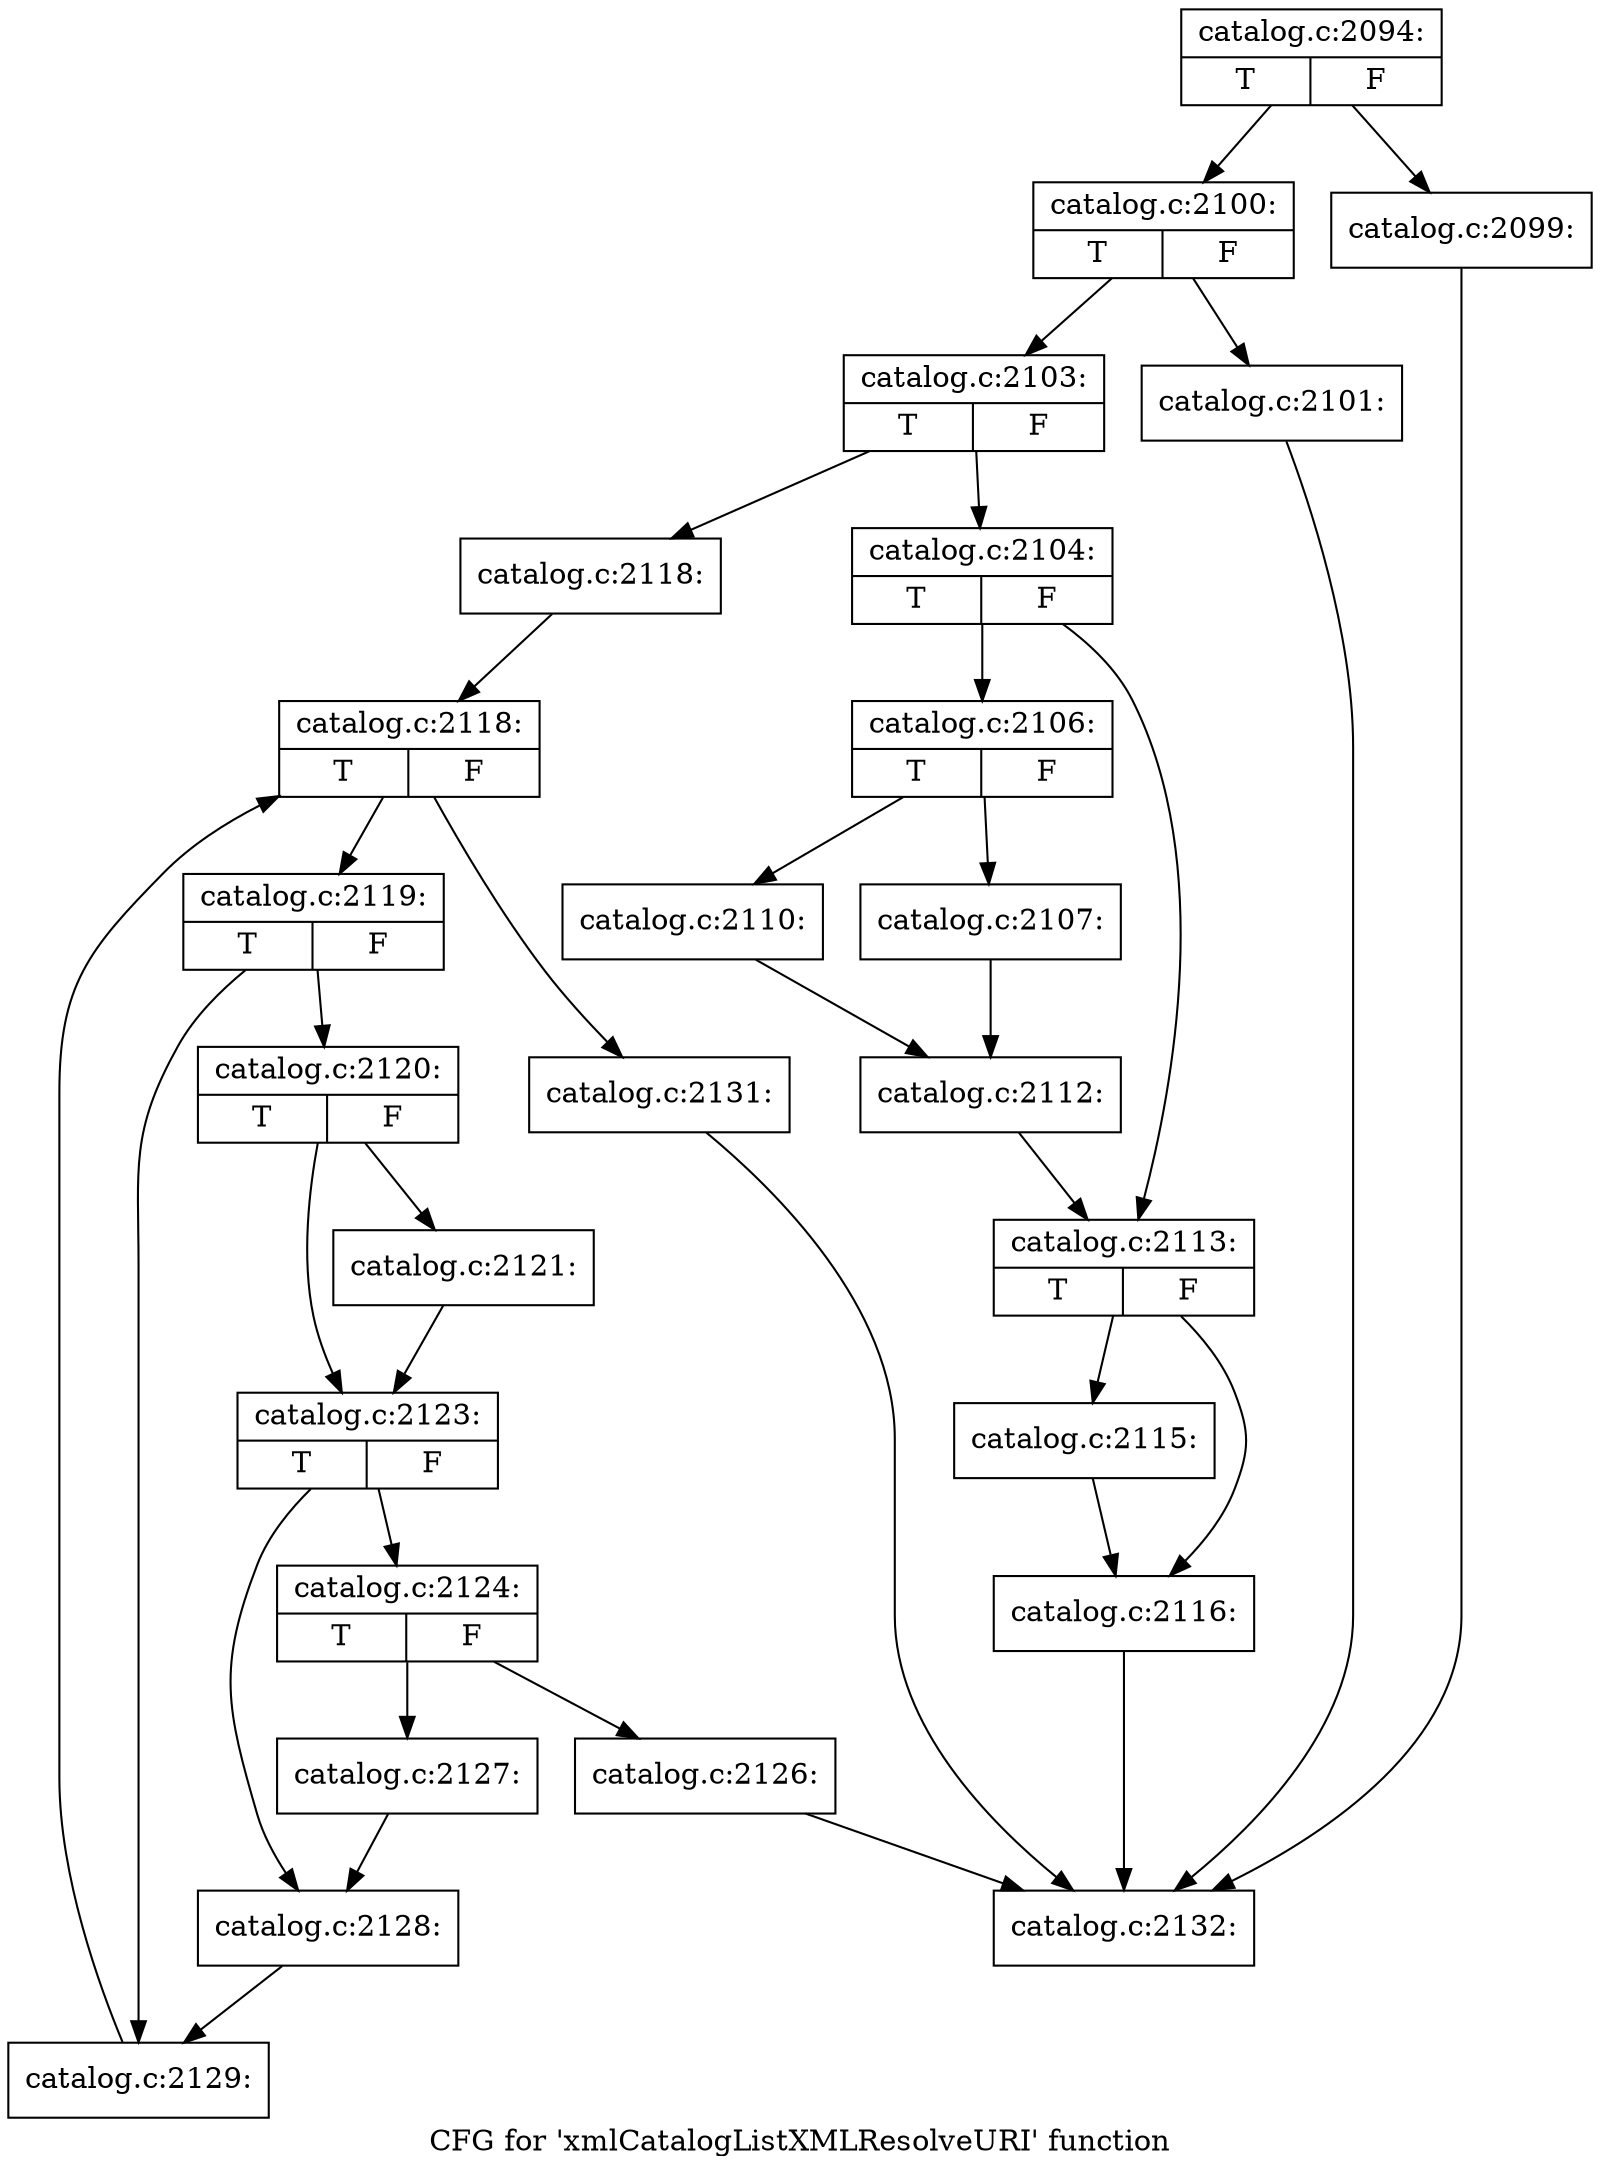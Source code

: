 digraph "CFG for 'xmlCatalogListXMLResolveURI' function" {
	label="CFG for 'xmlCatalogListXMLResolveURI' function";

	Node0x3a80ba0 [shape=record,label="{catalog.c:2094:|{<s0>T|<s1>F}}"];
	Node0x3a80ba0 -> Node0x3a81cf0;
	Node0x3a80ba0 -> Node0x3a81d40;
	Node0x3a81cf0 [shape=record,label="{catalog.c:2099:}"];
	Node0x3a81cf0 -> Node0x3a7e030;
	Node0x3a81d40 [shape=record,label="{catalog.c:2100:|{<s0>T|<s1>F}}"];
	Node0x3a81d40 -> Node0x3a821a0;
	Node0x3a81d40 -> Node0x3a821f0;
	Node0x3a821a0 [shape=record,label="{catalog.c:2101:}"];
	Node0x3a821a0 -> Node0x3a7e030;
	Node0x3a821f0 [shape=record,label="{catalog.c:2103:|{<s0>T|<s1>F}}"];
	Node0x3a821f0 -> Node0x3a826a0;
	Node0x3a821f0 -> Node0x3a82650;
	Node0x3a82650 [shape=record,label="{catalog.c:2104:|{<s0>T|<s1>F}}"];
	Node0x3a82650 -> Node0x3a82dd0;
	Node0x3a82650 -> Node0x3a82e20;
	Node0x3a82dd0 [shape=record,label="{catalog.c:2106:|{<s0>T|<s1>F}}"];
	Node0x3a82dd0 -> Node0x3a83120;
	Node0x3a82dd0 -> Node0x3a831c0;
	Node0x3a83120 [shape=record,label="{catalog.c:2107:}"];
	Node0x3a83120 -> Node0x3a83170;
	Node0x3a831c0 [shape=record,label="{catalog.c:2110:}"];
	Node0x3a831c0 -> Node0x3a83170;
	Node0x3a83170 [shape=record,label="{catalog.c:2112:}"];
	Node0x3a83170 -> Node0x3a82e20;
	Node0x3a82e20 [shape=record,label="{catalog.c:2113:|{<s0>T|<s1>F}}"];
	Node0x3a82e20 -> Node0x3a843b0;
	Node0x3a82e20 -> Node0x3a84400;
	Node0x3a843b0 [shape=record,label="{catalog.c:2115:}"];
	Node0x3a843b0 -> Node0x3a84400;
	Node0x3a84400 [shape=record,label="{catalog.c:2116:}"];
	Node0x3a84400 -> Node0x3a7e030;
	Node0x3a826a0 [shape=record,label="{catalog.c:2118:}"];
	Node0x3a826a0 -> Node0x3a84b50;
	Node0x3a84b50 [shape=record,label="{catalog.c:2118:|{<s0>T|<s1>F}}"];
	Node0x3a84b50 -> Node0x3a84f40;
	Node0x3a84b50 -> Node0x3a84d70;
	Node0x3a84f40 [shape=record,label="{catalog.c:2119:|{<s0>T|<s1>F}}"];
	Node0x3a84f40 -> Node0x3a85100;
	Node0x3a84f40 -> Node0x3a85150;
	Node0x3a85100 [shape=record,label="{catalog.c:2120:|{<s0>T|<s1>F}}"];
	Node0x3a85100 -> Node0x3a85560;
	Node0x3a85100 -> Node0x3a855b0;
	Node0x3a85560 [shape=record,label="{catalog.c:2121:}"];
	Node0x3a85560 -> Node0x3a855b0;
	Node0x3a855b0 [shape=record,label="{catalog.c:2123:|{<s0>T|<s1>F}}"];
	Node0x3a855b0 -> Node0x3a85c20;
	Node0x3a855b0 -> Node0x3a85c70;
	Node0x3a85c20 [shape=record,label="{catalog.c:2124:|{<s0>T|<s1>F}}"];
	Node0x3a85c20 -> Node0x3a86960;
	Node0x3a85c20 -> Node0x3a86e00;
	Node0x3a86960 [shape=record,label="{catalog.c:2126:}"];
	Node0x3a86960 -> Node0x3a7e030;
	Node0x3a86e00 [shape=record,label="{catalog.c:2127:}"];
	Node0x3a86e00 -> Node0x3a85c70;
	Node0x3a85c70 [shape=record,label="{catalog.c:2128:}"];
	Node0x3a85c70 -> Node0x3a85150;
	Node0x3a85150 [shape=record,label="{catalog.c:2129:}"];
	Node0x3a85150 -> Node0x3a84b50;
	Node0x3a84d70 [shape=record,label="{catalog.c:2131:}"];
	Node0x3a84d70 -> Node0x3a7e030;
	Node0x3a7e030 [shape=record,label="{catalog.c:2132:}"];
}
